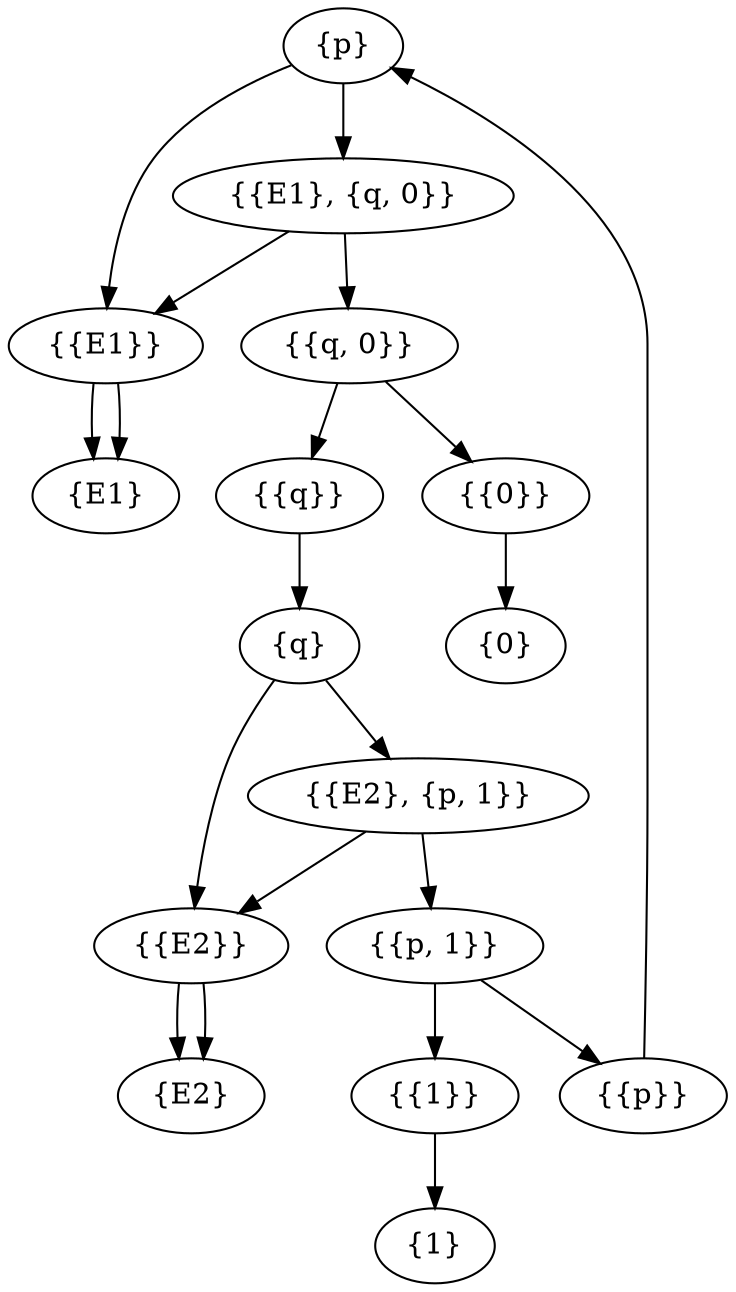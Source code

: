digraph G {
  0 [label="{p}"];
  1 [label="{{E1}}"];
  2 [label="{{E1}, {q, 0}}"];
  3 [label="{{q, 0}}"];
  4 [label="{{q}}"];
  5 [label="{{0}}"];
  6 [label="{q}"];
  7 [label="{{E2}}"];
  8 [label="{{E2}, {p, 1}}"];
  9 [label="{{p, 1}}"];
  10 [label="{{p}}"];
  11 [label="{{1}}"];
  12 [label="{E1}"];
  13 [label="{0}"];
  14 [label="{E2}"];
  15 [label="{1}"];
  0 -> 1;
  0 -> 2;
  1 -> 12;
  1 -> 12;
  2 -> 1;
  2 -> 3;
  3 -> 4;
  3 -> 5;
  4 -> 6;
  5 -> 13;
  6 -> 7;
  6 -> 8;
  7 -> 14;
  7 -> 14;
  8 -> 7;
  8 -> 9;
  9 -> 10;
  9 -> 11;
  10 -> 0;
  11 -> 15;
}

